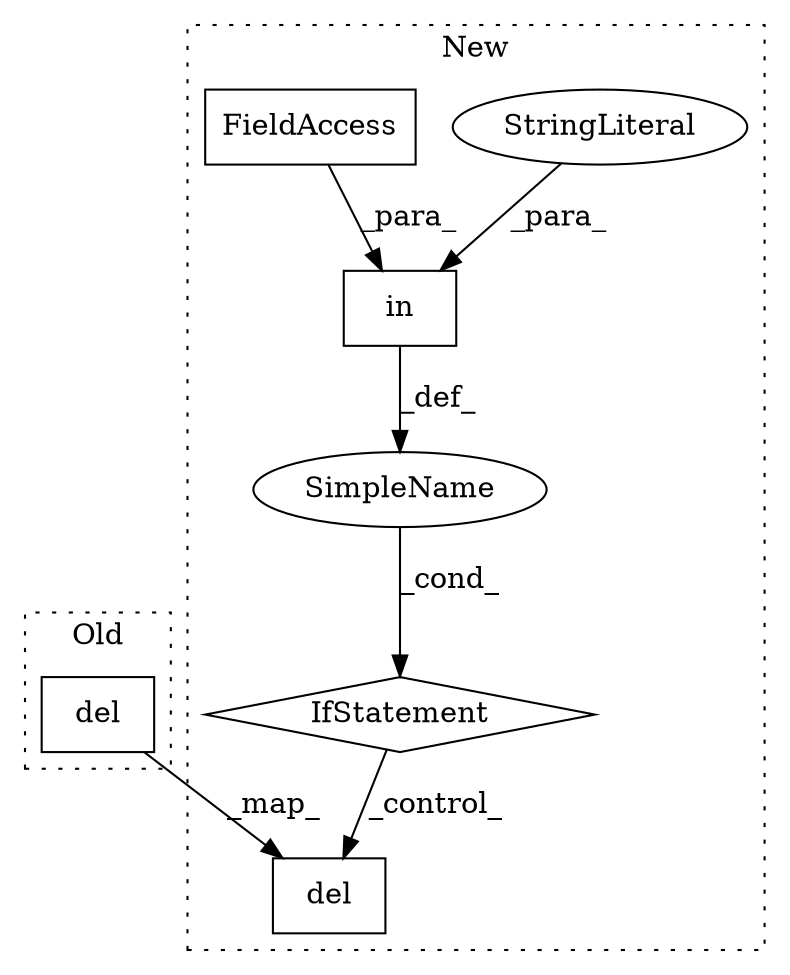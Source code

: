 digraph G {
subgraph cluster0 {
1 [label="del" a="32" s="8982,9014" l="4,1" shape="box"];
label = "Old";
style="dotted";
}
subgraph cluster1 {
2 [label="del" a="32" s="9272,9304" l="4,1" shape="box"];
3 [label="IfStatement" a="25" s="9220,9260" l="10,2" shape="diamond"];
4 [label="SimpleName" a="42" s="" l="" shape="ellipse"];
5 [label="in" a="105" s="9230" l="30" shape="box"];
6 [label="StringLiteral" a="45" s="9230" l="8" shape="ellipse"];
7 [label="FieldAccess" a="22" s="9242" l="18" shape="box"];
label = "New";
style="dotted";
}
1 -> 2 [label="_map_"];
3 -> 2 [label="_control_"];
4 -> 3 [label="_cond_"];
5 -> 4 [label="_def_"];
6 -> 5 [label="_para_"];
7 -> 5 [label="_para_"];
}